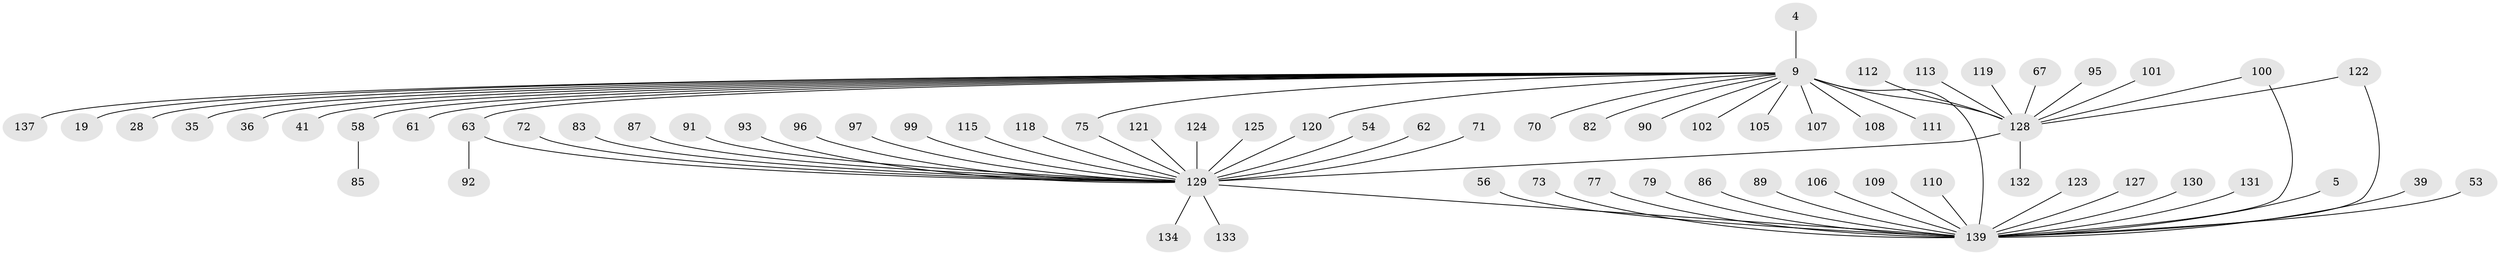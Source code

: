 // original degree distribution, {8: 0.014388489208633094, 17: 0.007194244604316547, 18: 0.007194244604316547, 1: 0.49640287769784175, 6: 0.007194244604316547, 7: 0.02877697841726619, 24: 0.007194244604316547, 3: 0.09352517985611511, 2: 0.2517985611510791, 5: 0.03597122302158273, 4: 0.03597122302158273, 10: 0.014388489208633094}
// Generated by graph-tools (version 1.1) at 2025/48/03/09/25 04:48:40]
// undirected, 69 vertices, 74 edges
graph export_dot {
graph [start="1"]
  node [color=gray90,style=filled];
  4;
  5;
  9 [super="+2"];
  19;
  28;
  35;
  36;
  39;
  41;
  53 [super="+52"];
  54;
  56;
  58;
  61;
  62 [super="+14"];
  63 [super="+57+8+42"];
  67;
  70 [super="+16"];
  71 [super="+68"];
  72;
  73;
  75 [super="+17"];
  77;
  79;
  82;
  83;
  85;
  86;
  87;
  89;
  90;
  91;
  92;
  93;
  95;
  96;
  97 [super="+66"];
  99;
  100;
  101;
  102;
  105;
  106;
  107 [super="+64+69"];
  108;
  109;
  110;
  111;
  112;
  113;
  115;
  118;
  119;
  120;
  121;
  122 [super="+45"];
  123;
  124;
  125;
  127;
  128 [super="+37+88+114+104+13"];
  129 [super="+76+25+74+50+59+6+117+12+30+46+51"];
  130;
  131;
  132;
  133;
  134;
  137 [super="+136"];
  139 [super="+135+60+138+18"];
  4 -- 9;
  5 -- 139;
  9 -- 19;
  9 -- 28;
  9 -- 36;
  9 -- 41;
  9 -- 58 [weight=2];
  9 -- 61;
  9 -- 82;
  9 -- 105 [weight=2];
  9 -- 108;
  9 -- 111;
  9 -- 120;
  9 -- 90;
  9 -- 35;
  9 -- 102;
  9 -- 128 [weight=5];
  9 -- 70;
  9 -- 75;
  9 -- 107;
  9 -- 139 [weight=11];
  9 -- 137;
  9 -- 63 [weight=2];
  39 -- 139;
  53 -- 139 [weight=2];
  54 -- 129;
  56 -- 139;
  58 -- 85;
  62 -- 129;
  63 -- 129 [weight=2];
  63 -- 92;
  67 -- 128;
  71 -- 129;
  72 -- 129;
  73 -- 139;
  75 -- 129;
  77 -- 139;
  79 -- 139;
  83 -- 129;
  86 -- 139;
  87 -- 129;
  89 -- 139;
  91 -- 129 [weight=2];
  93 -- 129;
  95 -- 128;
  96 -- 129;
  97 -- 129 [weight=2];
  99 -- 129;
  100 -- 128;
  100 -- 139;
  101 -- 128;
  106 -- 139;
  109 -- 139;
  110 -- 139;
  112 -- 128;
  113 -- 128;
  115 -- 129;
  118 -- 129;
  119 -- 128;
  120 -- 129;
  121 -- 129;
  122 -- 128;
  122 -- 139;
  123 -- 139;
  124 -- 129;
  125 -- 129;
  127 -- 139;
  128 -- 132;
  128 -- 129 [weight=3];
  129 -- 133;
  129 -- 134;
  129 -- 139 [weight=8];
  130 -- 139;
  131 -- 139;
}
